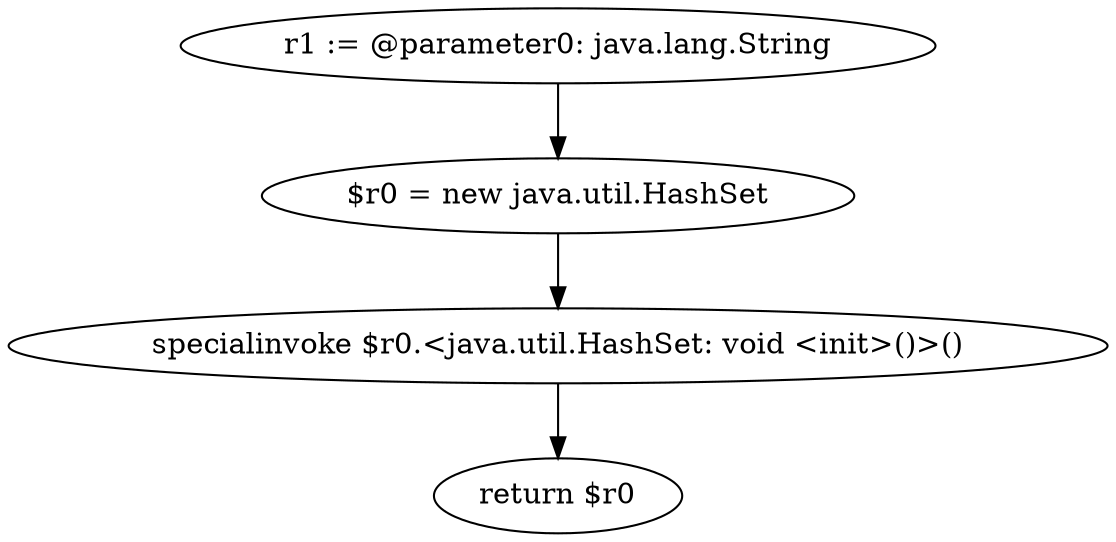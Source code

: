 digraph "unitGraph" {
    "r1 := @parameter0: java.lang.String"
    "$r0 = new java.util.HashSet"
    "specialinvoke $r0.<java.util.HashSet: void <init>()>()"
    "return $r0"
    "r1 := @parameter0: java.lang.String"->"$r0 = new java.util.HashSet";
    "$r0 = new java.util.HashSet"->"specialinvoke $r0.<java.util.HashSet: void <init>()>()";
    "specialinvoke $r0.<java.util.HashSet: void <init>()>()"->"return $r0";
}
